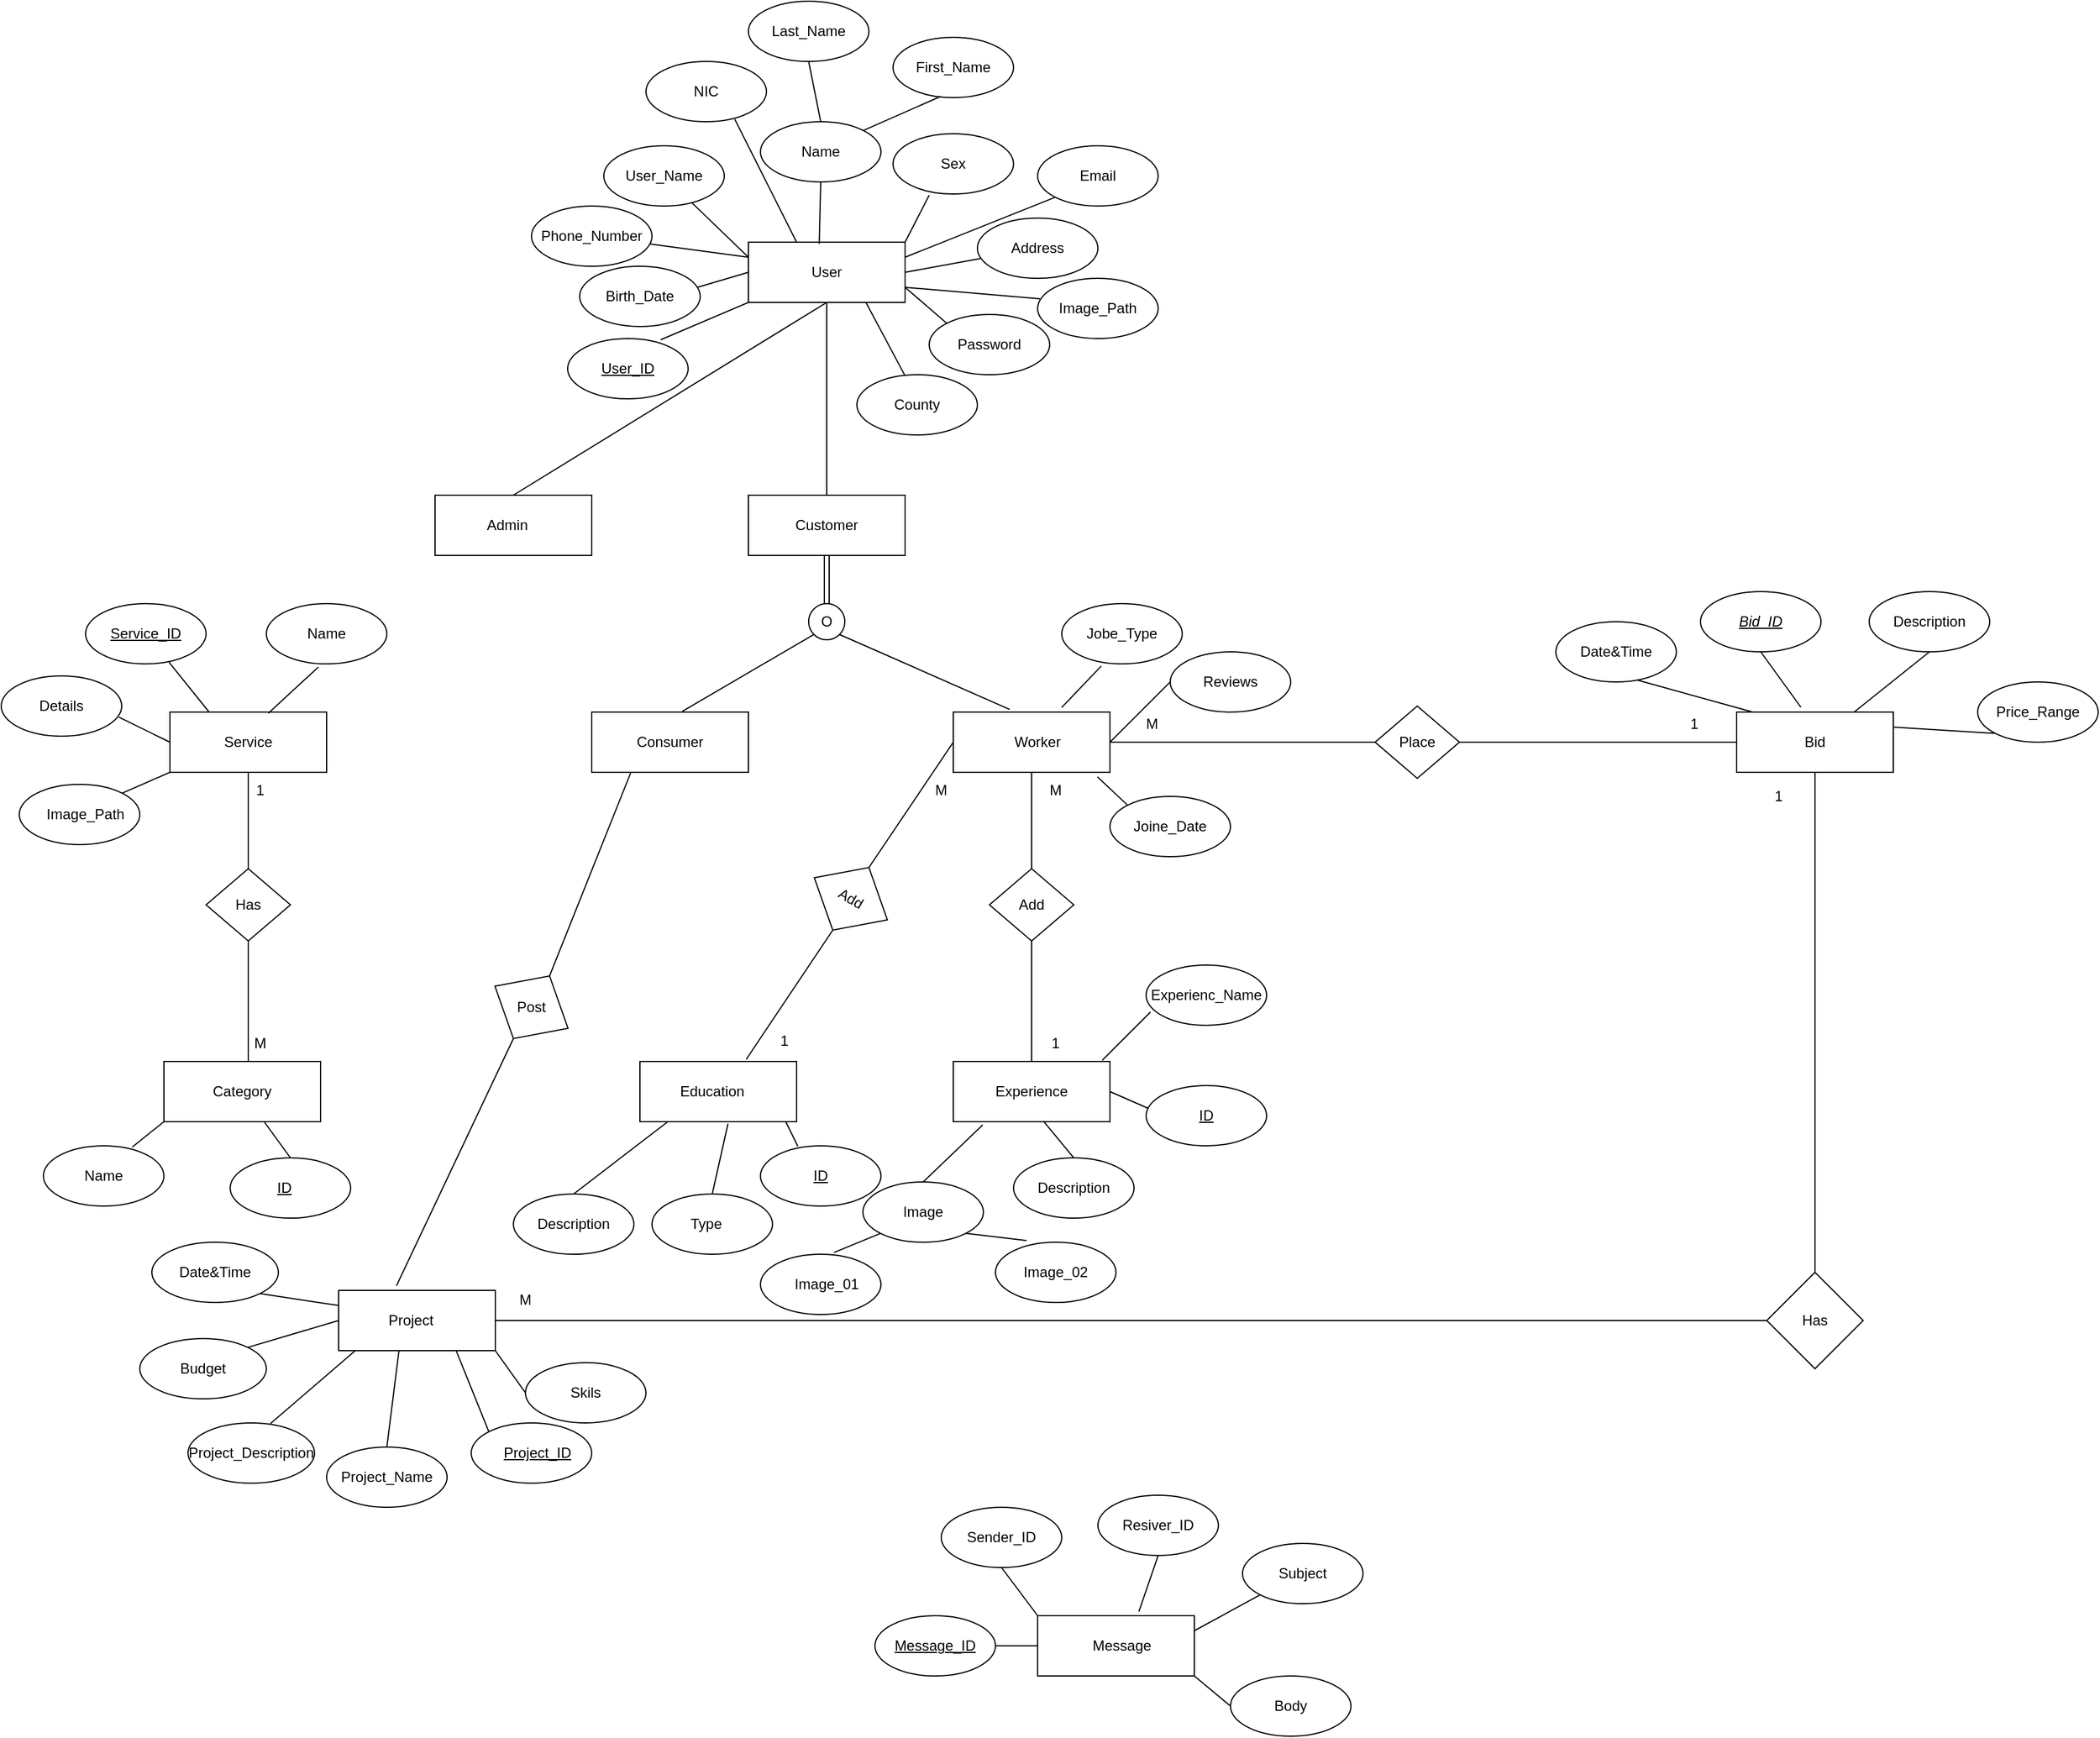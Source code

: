 <mxfile version="20.8.23" type="device"><diagram name="Page-1" id="wrQ0MAuL0dUaQwP501PG"><mxGraphModel dx="2600" dy="2002" grid="1" gridSize="10" guides="1" tooltips="1" connect="1" arrows="1" fold="1" page="1" pageScale="1" pageWidth="850" pageHeight="1100" math="0" shadow="0"><root><mxCell id="0"/><mxCell id="1" parent="0"/><mxCell id="4gBBqAU6jfUx5KSsTvPd-1" value="" style="rounded=0;whiteSpace=wrap;html=1;" parent="1" vertex="1"><mxGeometry x="360" y="110" width="130" height="50" as="geometry"/></mxCell><mxCell id="4gBBqAU6jfUx5KSsTvPd-2" value="User" style="text;strokeColor=none;align=center;fillColor=none;html=1;verticalAlign=middle;whiteSpace=wrap;rounded=0;" parent="1" vertex="1"><mxGeometry x="395" y="120" width="60" height="30" as="geometry"/></mxCell><mxCell id="4gBBqAU6jfUx5KSsTvPd-3" value="" style="ellipse;whiteSpace=wrap;html=1;" parent="1" vertex="1"><mxGeometry x="240" y="30" width="100" height="50" as="geometry"/></mxCell><mxCell id="4gBBqAU6jfUx5KSsTvPd-4" value="User_Name" style="text;strokeColor=none;align=center;fillColor=none;html=1;verticalAlign=middle;whiteSpace=wrap;rounded=0;" parent="1" vertex="1"><mxGeometry x="260" y="40" width="60" height="30" as="geometry"/></mxCell><mxCell id="4gBBqAU6jfUx5KSsTvPd-5" value="" style="endArrow=none;html=1;rounded=0;exitX=0;exitY=0.25;exitDx=0;exitDy=0;" parent="1" source="4gBBqAU6jfUx5KSsTvPd-1" target="4gBBqAU6jfUx5KSsTvPd-3" edge="1"><mxGeometry width="50" height="50" relative="1" as="geometry"><mxPoint x="400" y="310" as="sourcePoint"/><mxPoint x="450" y="260" as="targetPoint"/></mxGeometry></mxCell><mxCell id="4gBBqAU6jfUx5KSsTvPd-6" value="" style="ellipse;whiteSpace=wrap;html=1;" parent="1" vertex="1"><mxGeometry x="370" y="10" width="100" height="50" as="geometry"/></mxCell><mxCell id="4gBBqAU6jfUx5KSsTvPd-7" value="Name" style="text;strokeColor=none;align=center;fillColor=none;html=1;verticalAlign=middle;whiteSpace=wrap;rounded=0;" parent="1" vertex="1"><mxGeometry x="390" y="20" width="60" height="30" as="geometry"/></mxCell><mxCell id="4gBBqAU6jfUx5KSsTvPd-8" value="" style="ellipse;whiteSpace=wrap;html=1;" parent="1" vertex="1"><mxGeometry x="360" y="-90" width="100" height="50" as="geometry"/></mxCell><mxCell id="4gBBqAU6jfUx5KSsTvPd-9" value="Last_Name" style="text;strokeColor=none;align=center;fillColor=none;html=1;verticalAlign=middle;whiteSpace=wrap;rounded=0;" parent="1" vertex="1"><mxGeometry x="380" y="-80" width="60" height="30" as="geometry"/></mxCell><mxCell id="4gBBqAU6jfUx5KSsTvPd-10" value="" style="ellipse;whiteSpace=wrap;html=1;" parent="1" vertex="1"><mxGeometry x="480" y="-60" width="100" height="50" as="geometry"/></mxCell><mxCell id="4gBBqAU6jfUx5KSsTvPd-11" value="First_Name" style="text;strokeColor=none;align=center;fillColor=none;html=1;verticalAlign=middle;whiteSpace=wrap;rounded=0;" parent="1" vertex="1"><mxGeometry x="500" y="-50" width="60" height="30" as="geometry"/></mxCell><mxCell id="4gBBqAU6jfUx5KSsTvPd-12" value="" style="endArrow=none;html=1;rounded=0;entryX=0.396;entryY=0.98;entryDx=0;entryDy=0;entryPerimeter=0;exitX=1;exitY=0;exitDx=0;exitDy=0;" parent="1" source="4gBBqAU6jfUx5KSsTvPd-6" target="4gBBqAU6jfUx5KSsTvPd-10" edge="1"><mxGeometry width="50" height="50" relative="1" as="geometry"><mxPoint x="400" y="110" as="sourcePoint"/><mxPoint x="450" y="60" as="targetPoint"/></mxGeometry></mxCell><mxCell id="4gBBqAU6jfUx5KSsTvPd-13" value="" style="endArrow=none;html=1;rounded=0;entryX=0.5;entryY=1;entryDx=0;entryDy=0;exitX=0.5;exitY=0;exitDx=0;exitDy=0;" parent="1" source="4gBBqAU6jfUx5KSsTvPd-6" target="4gBBqAU6jfUx5KSsTvPd-8" edge="1"><mxGeometry width="50" height="50" relative="1" as="geometry"><mxPoint x="400" y="110" as="sourcePoint"/><mxPoint x="450" y="60" as="targetPoint"/></mxGeometry></mxCell><mxCell id="4gBBqAU6jfUx5KSsTvPd-14" value="" style="endArrow=none;html=1;rounded=0;entryX=0.5;entryY=1;entryDx=0;entryDy=0;exitX=0.452;exitY=0.028;exitDx=0;exitDy=0;exitPerimeter=0;" parent="1" source="4gBBqAU6jfUx5KSsTvPd-1" target="4gBBqAU6jfUx5KSsTvPd-6" edge="1"><mxGeometry width="50" height="50" relative="1" as="geometry"><mxPoint x="400" y="110" as="sourcePoint"/><mxPoint x="450" y="60" as="targetPoint"/></mxGeometry></mxCell><mxCell id="4gBBqAU6jfUx5KSsTvPd-16" value="" style="ellipse;whiteSpace=wrap;html=1;" parent="1" vertex="1"><mxGeometry x="480" y="20" width="100" height="50" as="geometry"/></mxCell><mxCell id="4gBBqAU6jfUx5KSsTvPd-17" value="Sex" style="text;strokeColor=none;align=center;fillColor=none;html=1;verticalAlign=middle;whiteSpace=wrap;rounded=0;" parent="1" vertex="1"><mxGeometry x="500" y="30" width="60" height="30" as="geometry"/></mxCell><mxCell id="4gBBqAU6jfUx5KSsTvPd-18" value="" style="endArrow=none;html=1;rounded=0;entryX=0.3;entryY=1.02;entryDx=0;entryDy=0;entryPerimeter=0;exitX=1;exitY=0;exitDx=0;exitDy=0;" parent="1" source="4gBBqAU6jfUx5KSsTvPd-1" target="4gBBqAU6jfUx5KSsTvPd-16" edge="1"><mxGeometry width="50" height="50" relative="1" as="geometry"><mxPoint x="400" y="110" as="sourcePoint"/><mxPoint x="450" y="60" as="targetPoint"/></mxGeometry></mxCell><mxCell id="4gBBqAU6jfUx5KSsTvPd-20" value="" style="ellipse;whiteSpace=wrap;html=1;" parent="1" vertex="1"><mxGeometry x="220" y="130" width="100" height="50" as="geometry"/></mxCell><mxCell id="4gBBqAU6jfUx5KSsTvPd-21" value="Birth_Date" style="text;strokeColor=none;align=center;fillColor=none;html=1;verticalAlign=middle;whiteSpace=wrap;rounded=0;" parent="1" vertex="1"><mxGeometry x="240" y="140" width="60" height="30" as="geometry"/></mxCell><mxCell id="4gBBqAU6jfUx5KSsTvPd-22" value="" style="endArrow=none;html=1;rounded=0;exitX=0.98;exitY=0.348;exitDx=0;exitDy=0;exitPerimeter=0;entryX=0;entryY=0.5;entryDx=0;entryDy=0;" parent="1" source="4gBBqAU6jfUx5KSsTvPd-20" target="4gBBqAU6jfUx5KSsTvPd-1" edge="1"><mxGeometry width="50" height="50" relative="1" as="geometry"><mxPoint x="400" y="110" as="sourcePoint"/><mxPoint x="450" y="60" as="targetPoint"/></mxGeometry></mxCell><mxCell id="4gBBqAU6jfUx5KSsTvPd-23" value="" style="ellipse;whiteSpace=wrap;html=1;" parent="1" vertex="1"><mxGeometry x="550" y="90" width="100" height="50" as="geometry"/></mxCell><mxCell id="4gBBqAU6jfUx5KSsTvPd-24" value="Address" style="text;strokeColor=none;align=center;fillColor=none;html=1;verticalAlign=middle;whiteSpace=wrap;rounded=0;" parent="1" vertex="1"><mxGeometry x="570" y="100" width="60" height="30" as="geometry"/></mxCell><mxCell id="4gBBqAU6jfUx5KSsTvPd-25" value="" style="endArrow=none;html=1;rounded=0;exitX=1;exitY=0.5;exitDx=0;exitDy=0;" parent="1" source="4gBBqAU6jfUx5KSsTvPd-1" target="4gBBqAU6jfUx5KSsTvPd-23" edge="1"><mxGeometry width="50" height="50" relative="1" as="geometry"><mxPoint x="400" y="110" as="sourcePoint"/><mxPoint x="450" y="60" as="targetPoint"/></mxGeometry></mxCell><mxCell id="4gBBqAU6jfUx5KSsTvPd-26" value="" style="ellipse;whiteSpace=wrap;html=1;" parent="1" vertex="1"><mxGeometry x="510" y="170" width="100" height="50" as="geometry"/></mxCell><mxCell id="4gBBqAU6jfUx5KSsTvPd-27" value="Password" style="text;strokeColor=none;align=center;fillColor=none;html=1;verticalAlign=middle;whiteSpace=wrap;rounded=0;" parent="1" vertex="1"><mxGeometry x="530" y="180" width="60" height="30" as="geometry"/></mxCell><mxCell id="4gBBqAU6jfUx5KSsTvPd-28" value="" style="endArrow=none;html=1;rounded=0;exitX=1;exitY=0.75;exitDx=0;exitDy=0;entryX=0;entryY=0;entryDx=0;entryDy=0;" parent="1" source="4gBBqAU6jfUx5KSsTvPd-1" target="4gBBqAU6jfUx5KSsTvPd-26" edge="1"><mxGeometry width="50" height="50" relative="1" as="geometry"><mxPoint x="400" y="110" as="sourcePoint"/><mxPoint x="450" y="60" as="targetPoint"/></mxGeometry></mxCell><mxCell id="4gBBqAU6jfUx5KSsTvPd-29" value="" style="ellipse;whiteSpace=wrap;html=1;" parent="1" vertex="1"><mxGeometry x="180" y="80" width="100" height="50" as="geometry"/></mxCell><mxCell id="4gBBqAU6jfUx5KSsTvPd-30" value="Phone_Number" style="text;strokeColor=none;align=center;fillColor=none;html=1;verticalAlign=middle;whiteSpace=wrap;rounded=0;" parent="1" vertex="1"><mxGeometry x="200" y="90" width="60" height="30" as="geometry"/></mxCell><mxCell id="4gBBqAU6jfUx5KSsTvPd-31" value="" style="endArrow=none;html=1;rounded=0;entryX=0;entryY=0.25;entryDx=0;entryDy=0;" parent="1" source="4gBBqAU6jfUx5KSsTvPd-29" target="4gBBqAU6jfUx5KSsTvPd-1" edge="1"><mxGeometry width="50" height="50" relative="1" as="geometry"><mxPoint x="400" y="110" as="sourcePoint"/><mxPoint x="450" y="60" as="targetPoint"/></mxGeometry></mxCell><mxCell id="4gBBqAU6jfUx5KSsTvPd-32" value="" style="ellipse;whiteSpace=wrap;html=1;" parent="1" vertex="1"><mxGeometry x="275" y="-40" width="100" height="50" as="geometry"/></mxCell><mxCell id="4gBBqAU6jfUx5KSsTvPd-33" value="NIC" style="text;strokeColor=none;align=center;fillColor=none;html=1;verticalAlign=middle;whiteSpace=wrap;rounded=0;" parent="1" vertex="1"><mxGeometry x="295" y="-30" width="60" height="30" as="geometry"/></mxCell><mxCell id="4gBBqAU6jfUx5KSsTvPd-34" value="" style="endArrow=none;html=1;rounded=0;entryX=0.736;entryY=0.956;entryDx=0;entryDy=0;entryPerimeter=0;" parent="1" target="4gBBqAU6jfUx5KSsTvPd-32" edge="1"><mxGeometry width="50" height="50" relative="1" as="geometry"><mxPoint x="400" y="110" as="sourcePoint"/><mxPoint x="450" y="60" as="targetPoint"/></mxGeometry></mxCell><mxCell id="4gBBqAU6jfUx5KSsTvPd-35" value="" style="ellipse;whiteSpace=wrap;html=1;" parent="1" vertex="1"><mxGeometry x="600" y="30" width="100" height="50" as="geometry"/></mxCell><mxCell id="4gBBqAU6jfUx5KSsTvPd-36" value="Email" style="text;strokeColor=none;align=center;fillColor=none;html=1;verticalAlign=middle;whiteSpace=wrap;rounded=0;" parent="1" vertex="1"><mxGeometry x="620" y="40" width="60" height="30" as="geometry"/></mxCell><mxCell id="4gBBqAU6jfUx5KSsTvPd-37" value="" style="endArrow=none;html=1;rounded=0;entryX=0;entryY=1;entryDx=0;entryDy=0;exitX=1;exitY=0.25;exitDx=0;exitDy=0;" parent="1" source="4gBBqAU6jfUx5KSsTvPd-1" target="4gBBqAU6jfUx5KSsTvPd-35" edge="1"><mxGeometry width="50" height="50" relative="1" as="geometry"><mxPoint x="400" y="110" as="sourcePoint"/><mxPoint x="450" y="60" as="targetPoint"/></mxGeometry></mxCell><mxCell id="4gBBqAU6jfUx5KSsTvPd-39" value="" style="ellipse;whiteSpace=wrap;html=1;" parent="1" vertex="1"><mxGeometry x="210" y="190" width="100" height="50" as="geometry"/></mxCell><mxCell id="4gBBqAU6jfUx5KSsTvPd-40" value="&lt;u&gt;User_ID&lt;/u&gt;" style="text;strokeColor=none;align=center;fillColor=none;html=1;verticalAlign=middle;whiteSpace=wrap;rounded=0;" parent="1" vertex="1"><mxGeometry x="230" y="200" width="60" height="30" as="geometry"/></mxCell><mxCell id="4gBBqAU6jfUx5KSsTvPd-41" value="" style="endArrow=none;html=1;rounded=0;exitX=0.772;exitY=0.02;exitDx=0;exitDy=0;exitPerimeter=0;entryX=0;entryY=1;entryDx=0;entryDy=0;" parent="1" source="4gBBqAU6jfUx5KSsTvPd-39" target="4gBBqAU6jfUx5KSsTvPd-1" edge="1"><mxGeometry width="50" height="50" relative="1" as="geometry"><mxPoint x="400" y="110" as="sourcePoint"/><mxPoint x="450" y="60" as="targetPoint"/></mxGeometry></mxCell><mxCell id="4gBBqAU6jfUx5KSsTvPd-42" value="" style="ellipse;whiteSpace=wrap;html=1;" parent="1" vertex="1"><mxGeometry x="600" y="140" width="100" height="50" as="geometry"/></mxCell><mxCell id="4gBBqAU6jfUx5KSsTvPd-43" value="Image_Path" style="text;strokeColor=none;align=center;fillColor=none;html=1;verticalAlign=middle;whiteSpace=wrap;rounded=0;" parent="1" vertex="1"><mxGeometry x="620" y="150" width="60" height="30" as="geometry"/></mxCell><mxCell id="4gBBqAU6jfUx5KSsTvPd-44" value="" style="endArrow=none;html=1;rounded=0;entryX=0.02;entryY=0.34;entryDx=0;entryDy=0;entryPerimeter=0;exitX=1;exitY=0.75;exitDx=0;exitDy=0;" parent="1" source="4gBBqAU6jfUx5KSsTvPd-1" target="4gBBqAU6jfUx5KSsTvPd-42" edge="1"><mxGeometry width="50" height="50" relative="1" as="geometry"><mxPoint x="400" y="110" as="sourcePoint"/><mxPoint x="450" y="60" as="targetPoint"/></mxGeometry></mxCell><mxCell id="4gBBqAU6jfUx5KSsTvPd-45" value="" style="rounded=0;whiteSpace=wrap;html=1;" parent="1" vertex="1"><mxGeometry x="100" y="320" width="130" height="50" as="geometry"/></mxCell><mxCell id="4gBBqAU6jfUx5KSsTvPd-46" value="Admin" style="text;strokeColor=none;align=center;fillColor=none;html=1;verticalAlign=middle;whiteSpace=wrap;rounded=0;" parent="1" vertex="1"><mxGeometry x="130" y="330" width="60" height="30" as="geometry"/></mxCell><mxCell id="4gBBqAU6jfUx5KSsTvPd-49" value="" style="rounded=0;whiteSpace=wrap;html=1;" parent="1" vertex="1"><mxGeometry x="360" y="320" width="130" height="50" as="geometry"/></mxCell><mxCell id="4gBBqAU6jfUx5KSsTvPd-50" value="Customer" style="text;strokeColor=none;align=center;fillColor=none;html=1;verticalAlign=middle;whiteSpace=wrap;rounded=0;" parent="1" vertex="1"><mxGeometry x="395" y="330" width="60" height="30" as="geometry"/></mxCell><mxCell id="4gBBqAU6jfUx5KSsTvPd-54" value="" style="rounded=0;whiteSpace=wrap;html=1;" parent="1" vertex="1"><mxGeometry x="230" y="500" width="130" height="50" as="geometry"/></mxCell><mxCell id="4gBBqAU6jfUx5KSsTvPd-55" value="" style="rounded=0;whiteSpace=wrap;html=1;" parent="1" vertex="1"><mxGeometry x="530" y="500" width="130" height="50" as="geometry"/></mxCell><mxCell id="4gBBqAU6jfUx5KSsTvPd-56" value="Consumer" style="text;strokeColor=none;align=center;fillColor=none;html=1;verticalAlign=middle;whiteSpace=wrap;rounded=0;" parent="1" vertex="1"><mxGeometry x="265" y="510" width="60" height="30" as="geometry"/></mxCell><mxCell id="4gBBqAU6jfUx5KSsTvPd-57" value="Worker" style="text;strokeColor=none;align=center;fillColor=none;html=1;verticalAlign=middle;whiteSpace=wrap;rounded=0;" parent="1" vertex="1"><mxGeometry x="570" y="510" width="60" height="30" as="geometry"/></mxCell><mxCell id="4gBBqAU6jfUx5KSsTvPd-58" value="" style="ellipse;whiteSpace=wrap;html=1;aspect=fixed;" parent="1" vertex="1"><mxGeometry x="410" y="410" width="30" height="30" as="geometry"/></mxCell><mxCell id="4gBBqAU6jfUx5KSsTvPd-61" value="" style="shape=link;html=1;rounded=0;entryX=0.5;entryY=0;entryDx=0;entryDy=0;exitX=0.5;exitY=1;exitDx=0;exitDy=0;" parent="1" source="4gBBqAU6jfUx5KSsTvPd-49" target="4gBBqAU6jfUx5KSsTvPd-58" edge="1"><mxGeometry width="100" relative="1" as="geometry"><mxPoint x="370" y="380" as="sourcePoint"/><mxPoint x="470" y="380" as="targetPoint"/></mxGeometry></mxCell><mxCell id="4gBBqAU6jfUx5KSsTvPd-62" value="" style="endArrow=none;html=1;rounded=0;exitX=0.578;exitY=-0.012;exitDx=0;exitDy=0;exitPerimeter=0;entryX=0;entryY=1;entryDx=0;entryDy=0;" parent="1" source="4gBBqAU6jfUx5KSsTvPd-54" target="4gBBqAU6jfUx5KSsTvPd-58" edge="1"><mxGeometry width="50" height="50" relative="1" as="geometry"><mxPoint x="400" y="410" as="sourcePoint"/><mxPoint x="450" y="360" as="targetPoint"/></mxGeometry></mxCell><mxCell id="4gBBqAU6jfUx5KSsTvPd-64" value="" style="endArrow=none;html=1;rounded=0;entryX=0.36;entryY=-0.044;entryDx=0;entryDy=0;entryPerimeter=0;exitX=1;exitY=1;exitDx=0;exitDy=0;" parent="1" source="4gBBqAU6jfUx5KSsTvPd-58" target="4gBBqAU6jfUx5KSsTvPd-55" edge="1"><mxGeometry width="50" height="50" relative="1" as="geometry"><mxPoint x="430" y="430" as="sourcePoint"/><mxPoint x="450" y="360" as="targetPoint"/></mxGeometry></mxCell><mxCell id="4gBBqAU6jfUx5KSsTvPd-65" value="O" style="text;strokeColor=none;align=center;fillColor=none;html=1;verticalAlign=middle;whiteSpace=wrap;rounded=0;" parent="1" vertex="1"><mxGeometry x="400" y="410" width="50" height="30" as="geometry"/></mxCell><mxCell id="4gBBqAU6jfUx5KSsTvPd-66" value="" style="endArrow=none;html=1;rounded=0;entryX=0.5;entryY=1;entryDx=0;entryDy=0;exitX=0.5;exitY=0;exitDx=0;exitDy=0;" parent="1" source="4gBBqAU6jfUx5KSsTvPd-45" target="4gBBqAU6jfUx5KSsTvPd-1" edge="1"><mxGeometry width="50" height="50" relative="1" as="geometry"><mxPoint x="400" y="410" as="sourcePoint"/><mxPoint x="450" y="360" as="targetPoint"/></mxGeometry></mxCell><mxCell id="4gBBqAU6jfUx5KSsTvPd-67" value="" style="endArrow=none;html=1;rounded=0;entryX=0.5;entryY=1;entryDx=0;entryDy=0;exitX=0.5;exitY=0;exitDx=0;exitDy=0;" parent="1" source="4gBBqAU6jfUx5KSsTvPd-49" target="4gBBqAU6jfUx5KSsTvPd-1" edge="1"><mxGeometry width="50" height="50" relative="1" as="geometry"><mxPoint x="400" y="410" as="sourcePoint"/><mxPoint x="450" y="360" as="targetPoint"/></mxGeometry></mxCell><mxCell id="4gBBqAU6jfUx5KSsTvPd-70" value="" style="rounded=0;whiteSpace=wrap;html=1;" parent="1" vertex="1"><mxGeometry x="-120" y="500" width="130" height="50" as="geometry"/></mxCell><mxCell id="4gBBqAU6jfUx5KSsTvPd-71" value="Service" style="text;strokeColor=none;align=center;fillColor=none;html=1;verticalAlign=middle;whiteSpace=wrap;rounded=0;" parent="1" vertex="1"><mxGeometry x="-85" y="510" width="60" height="30" as="geometry"/></mxCell><mxCell id="4gBBqAU6jfUx5KSsTvPd-72" value="" style="ellipse;whiteSpace=wrap;html=1;" parent="1" vertex="1"><mxGeometry x="-190" y="410" width="100" height="50" as="geometry"/></mxCell><mxCell id="4gBBqAU6jfUx5KSsTvPd-73" value="&lt;u&gt;Service_ID&lt;/u&gt;" style="text;strokeColor=none;align=center;fillColor=none;html=1;verticalAlign=middle;whiteSpace=wrap;rounded=0;" parent="1" vertex="1"><mxGeometry x="-170" y="420" width="60" height="30" as="geometry"/></mxCell><mxCell id="4gBBqAU6jfUx5KSsTvPd-74" value="" style="endArrow=none;html=1;rounded=0;entryX=0.692;entryY=0.972;entryDx=0;entryDy=0;entryPerimeter=0;exitX=0.25;exitY=0;exitDx=0;exitDy=0;" parent="1" source="4gBBqAU6jfUx5KSsTvPd-70" target="4gBBqAU6jfUx5KSsTvPd-72" edge="1"><mxGeometry width="50" height="50" relative="1" as="geometry"><mxPoint x="190" y="510" as="sourcePoint"/><mxPoint x="240" y="460" as="targetPoint"/></mxGeometry></mxCell><mxCell id="4gBBqAU6jfUx5KSsTvPd-75" value="" style="ellipse;whiteSpace=wrap;html=1;" parent="1" vertex="1"><mxGeometry x="-40" y="410" width="100" height="50" as="geometry"/></mxCell><mxCell id="4gBBqAU6jfUx5KSsTvPd-76" value="Name" style="text;strokeColor=none;align=center;fillColor=none;html=1;verticalAlign=middle;whiteSpace=wrap;rounded=0;" parent="1" vertex="1"><mxGeometry x="-20" y="420" width="60" height="30" as="geometry"/></mxCell><mxCell id="4gBBqAU6jfUx5KSsTvPd-77" value="" style="endArrow=none;html=1;rounded=0;entryX=0.432;entryY=1.052;entryDx=0;entryDy=0;entryPerimeter=0;exitX=0.628;exitY=0.02;exitDx=0;exitDy=0;exitPerimeter=0;" parent="1" source="4gBBqAU6jfUx5KSsTvPd-70" target="4gBBqAU6jfUx5KSsTvPd-75" edge="1"><mxGeometry width="50" height="50" relative="1" as="geometry"><mxPoint x="190" y="410" as="sourcePoint"/><mxPoint x="240" y="360" as="targetPoint"/></mxGeometry></mxCell><mxCell id="4gBBqAU6jfUx5KSsTvPd-78" value="" style="ellipse;whiteSpace=wrap;html=1;" parent="1" vertex="1"><mxGeometry x="-260" y="470" width="100" height="50" as="geometry"/></mxCell><mxCell id="4gBBqAU6jfUx5KSsTvPd-79" value="Details" style="text;strokeColor=none;align=center;fillColor=none;html=1;verticalAlign=middle;whiteSpace=wrap;rounded=0;" parent="1" vertex="1"><mxGeometry x="-240" y="480" width="60" height="30" as="geometry"/></mxCell><mxCell id="4gBBqAU6jfUx5KSsTvPd-80" value="" style="endArrow=none;html=1;rounded=0;exitX=0.976;exitY=0.684;exitDx=0;exitDy=0;exitPerimeter=0;entryX=0;entryY=0.5;entryDx=0;entryDy=0;" parent="1" source="4gBBqAU6jfUx5KSsTvPd-78" target="4gBBqAU6jfUx5KSsTvPd-70" edge="1"><mxGeometry width="50" height="50" relative="1" as="geometry"><mxPoint x="190" y="510" as="sourcePoint"/><mxPoint x="240" y="460" as="targetPoint"/></mxGeometry></mxCell><mxCell id="4gBBqAU6jfUx5KSsTvPd-81" value="Nme" style="text;strokeColor=none;align=center;fillColor=none;html=1;verticalAlign=middle;whiteSpace=wrap;rounded=0;" parent="1" vertex="1"><mxGeometry x="-100" y="800" width="60" height="30" as="geometry"/></mxCell><mxCell id="4gBBqAU6jfUx5KSsTvPd-82" value="Category" style="rounded=0;whiteSpace=wrap;html=1;" parent="1" vertex="1"><mxGeometry x="-125" y="790" width="130" height="50" as="geometry"/></mxCell><mxCell id="4gBBqAU6jfUx5KSsTvPd-83" value="" style="rhombus;whiteSpace=wrap;html=1;" parent="1" vertex="1"><mxGeometry x="-90" y="630" width="70" height="60" as="geometry"/></mxCell><mxCell id="4gBBqAU6jfUx5KSsTvPd-84" value="" style="endArrow=none;html=1;rounded=0;entryX=0.5;entryY=1;entryDx=0;entryDy=0;exitX=0.5;exitY=0;exitDx=0;exitDy=0;" parent="1" source="4gBBqAU6jfUx5KSsTvPd-83" target="4gBBqAU6jfUx5KSsTvPd-70" edge="1"><mxGeometry width="50" height="50" relative="1" as="geometry"><mxPoint x="190" y="710" as="sourcePoint"/><mxPoint x="240" y="660" as="targetPoint"/></mxGeometry></mxCell><mxCell id="4gBBqAU6jfUx5KSsTvPd-85" value="" style="endArrow=none;html=1;rounded=0;entryX=0.5;entryY=1;entryDx=0;entryDy=0;" parent="1" target="4gBBqAU6jfUx5KSsTvPd-83" edge="1"><mxGeometry width="50" height="50" relative="1" as="geometry"><mxPoint x="-55" y="790" as="sourcePoint"/><mxPoint x="240" y="660" as="targetPoint"/></mxGeometry></mxCell><mxCell id="4gBBqAU6jfUx5KSsTvPd-86" value="Has" style="text;strokeColor=none;align=center;fillColor=none;html=1;verticalAlign=middle;whiteSpace=wrap;rounded=0;" parent="1" vertex="1"><mxGeometry x="-85" y="645" width="60" height="30" as="geometry"/></mxCell><mxCell id="4gBBqAU6jfUx5KSsTvPd-87" value="" style="ellipse;whiteSpace=wrap;html=1;" parent="1" vertex="1"><mxGeometry x="-225" y="860" width="100" height="50" as="geometry"/></mxCell><mxCell id="4gBBqAU6jfUx5KSsTvPd-88" value="Name" style="text;strokeColor=none;align=center;fillColor=none;html=1;verticalAlign=middle;whiteSpace=wrap;rounded=0;" parent="1" vertex="1"><mxGeometry x="-205" y="870" width="60" height="30" as="geometry"/></mxCell><mxCell id="4gBBqAU6jfUx5KSsTvPd-89" value="" style="ellipse;whiteSpace=wrap;html=1;" parent="1" vertex="1"><mxGeometry x="-70" y="870" width="100" height="50" as="geometry"/></mxCell><mxCell id="4gBBqAU6jfUx5KSsTvPd-90" value="&lt;u&gt;ID&lt;/u&gt;" style="text;strokeColor=none;align=center;fillColor=none;html=1;verticalAlign=middle;whiteSpace=wrap;rounded=0;" parent="1" vertex="1"><mxGeometry x="-55" y="880" width="60" height="30" as="geometry"/></mxCell><mxCell id="4gBBqAU6jfUx5KSsTvPd-91" value="" style="endArrow=none;html=1;rounded=0;exitX=0.5;exitY=0;exitDx=0;exitDy=0;" parent="1" source="4gBBqAU6jfUx5KSsTvPd-89" target="4gBBqAU6jfUx5KSsTvPd-82" edge="1"><mxGeometry width="50" height="50" relative="1" as="geometry"><mxPoint x="190" y="710" as="sourcePoint"/><mxPoint x="240" y="660" as="targetPoint"/></mxGeometry></mxCell><mxCell id="4gBBqAU6jfUx5KSsTvPd-92" value="" style="endArrow=none;html=1;rounded=0;entryX=0;entryY=1;entryDx=0;entryDy=0;exitX=0.738;exitY=0.02;exitDx=0;exitDy=0;exitPerimeter=0;" parent="1" source="4gBBqAU6jfUx5KSsTvPd-87" target="4gBBqAU6jfUx5KSsTvPd-82" edge="1"><mxGeometry width="50" height="50" relative="1" as="geometry"><mxPoint x="190" y="910" as="sourcePoint"/><mxPoint x="240" y="860" as="targetPoint"/></mxGeometry></mxCell><mxCell id="4gBBqAU6jfUx5KSsTvPd-94" value="1" style="text;strokeColor=none;align=center;fillColor=none;html=1;verticalAlign=middle;whiteSpace=wrap;rounded=0;" parent="1" vertex="1"><mxGeometry x="-60" y="550" width="30" height="30" as="geometry"/></mxCell><mxCell id="4gBBqAU6jfUx5KSsTvPd-95" value="M" style="text;strokeColor=none;align=center;fillColor=none;html=1;verticalAlign=middle;whiteSpace=wrap;rounded=0;" parent="1" vertex="1"><mxGeometry x="-60" y="760" width="30" height="30" as="geometry"/></mxCell><mxCell id="4gBBqAU6jfUx5KSsTvPd-96" value="" style="ellipse;whiteSpace=wrap;html=1;" parent="1" vertex="1"><mxGeometry x="-245" y="560" width="100" height="50" as="geometry"/></mxCell><mxCell id="4gBBqAU6jfUx5KSsTvPd-97" value="Image_Path" style="text;strokeColor=none;align=center;fillColor=none;html=1;verticalAlign=middle;whiteSpace=wrap;rounded=0;" parent="1" vertex="1"><mxGeometry x="-220" y="570" width="60" height="30" as="geometry"/></mxCell><mxCell id="4gBBqAU6jfUx5KSsTvPd-98" value="" style="endArrow=none;html=1;rounded=0;exitX=1;exitY=0;exitDx=0;exitDy=0;entryX=0;entryY=1;entryDx=0;entryDy=0;" parent="1" source="4gBBqAU6jfUx5KSsTvPd-96" target="4gBBqAU6jfUx5KSsTvPd-70" edge="1"><mxGeometry width="50" height="50" relative="1" as="geometry"><mxPoint x="190" y="610" as="sourcePoint"/><mxPoint x="240" y="560" as="targetPoint"/></mxGeometry></mxCell><mxCell id="4gBBqAU6jfUx5KSsTvPd-99" value="" style="ellipse;whiteSpace=wrap;html=1;" parent="1" vertex="1"><mxGeometry x="620" y="410" width="100" height="50" as="geometry"/></mxCell><mxCell id="4gBBqAU6jfUx5KSsTvPd-100" value="Jobe_Type" style="text;strokeColor=none;align=center;fillColor=none;html=1;verticalAlign=middle;whiteSpace=wrap;rounded=0;" parent="1" vertex="1"><mxGeometry x="640" y="420" width="60" height="30" as="geometry"/></mxCell><mxCell id="4gBBqAU6jfUx5KSsTvPd-101" value="" style="endArrow=none;html=1;rounded=0;entryX=0.328;entryY=1.036;entryDx=0;entryDy=0;entryPerimeter=0;exitX=0.692;exitY=-0.076;exitDx=0;exitDy=0;exitPerimeter=0;" parent="1" source="4gBBqAU6jfUx5KSsTvPd-55" target="4gBBqAU6jfUx5KSsTvPd-99" edge="1"><mxGeometry width="50" height="50" relative="1" as="geometry"><mxPoint x="190" y="410" as="sourcePoint"/><mxPoint x="240" y="360" as="targetPoint"/></mxGeometry></mxCell><mxCell id="4gBBqAU6jfUx5KSsTvPd-102" value="" style="ellipse;whiteSpace=wrap;html=1;" parent="1" vertex="1"><mxGeometry x="710" y="450" width="100" height="50" as="geometry"/></mxCell><mxCell id="4gBBqAU6jfUx5KSsTvPd-103" value="Reviews" style="text;strokeColor=none;align=center;fillColor=none;html=1;verticalAlign=middle;whiteSpace=wrap;rounded=0;" parent="1" vertex="1"><mxGeometry x="730" y="460" width="60" height="30" as="geometry"/></mxCell><mxCell id="4gBBqAU6jfUx5KSsTvPd-104" value="" style="endArrow=none;html=1;rounded=0;entryX=0;entryY=0.5;entryDx=0;entryDy=0;exitX=1;exitY=0.5;exitDx=0;exitDy=0;" parent="1" source="4gBBqAU6jfUx5KSsTvPd-55" target="4gBBqAU6jfUx5KSsTvPd-102" edge="1"><mxGeometry width="50" height="50" relative="1" as="geometry"><mxPoint x="310" y="410" as="sourcePoint"/><mxPoint x="360" y="360" as="targetPoint"/></mxGeometry></mxCell><mxCell id="4gBBqAU6jfUx5KSsTvPd-105" value="" style="ellipse;whiteSpace=wrap;html=1;" parent="1" vertex="1"><mxGeometry x="450" y="220" width="100" height="50" as="geometry"/></mxCell><mxCell id="4gBBqAU6jfUx5KSsTvPd-106" value="County" style="text;strokeColor=none;align=center;fillColor=none;html=1;verticalAlign=middle;whiteSpace=wrap;rounded=0;" parent="1" vertex="1"><mxGeometry x="470" y="230" width="60" height="30" as="geometry"/></mxCell><mxCell id="4gBBqAU6jfUx5KSsTvPd-107" value="" style="endArrow=none;html=1;rounded=0;entryX=0.396;entryY=0.004;entryDx=0;entryDy=0;entryPerimeter=0;exitX=0.75;exitY=1;exitDx=0;exitDy=0;" parent="1" source="4gBBqAU6jfUx5KSsTvPd-1" target="4gBBqAU6jfUx5KSsTvPd-105" edge="1"><mxGeometry width="50" height="50" relative="1" as="geometry"><mxPoint x="310" y="110" as="sourcePoint"/><mxPoint x="360" y="60" as="targetPoint"/></mxGeometry></mxCell><mxCell id="4gBBqAU6jfUx5KSsTvPd-108" value="" style="ellipse;whiteSpace=wrap;html=1;" parent="1" vertex="1"><mxGeometry x="660" y="570" width="100" height="50" as="geometry"/></mxCell><mxCell id="4gBBqAU6jfUx5KSsTvPd-109" value="Joine_Date" style="text;strokeColor=none;align=center;fillColor=none;html=1;verticalAlign=middle;whiteSpace=wrap;rounded=0;" parent="1" vertex="1"><mxGeometry x="680" y="580" width="60" height="30" as="geometry"/></mxCell><mxCell id="4gBBqAU6jfUx5KSsTvPd-112" value="" style="endArrow=none;html=1;rounded=0;entryX=0;entryY=0;entryDx=0;entryDy=0;exitX=0.92;exitY=1.076;exitDx=0;exitDy=0;exitPerimeter=0;" parent="1" source="4gBBqAU6jfUx5KSsTvPd-55" target="4gBBqAU6jfUx5KSsTvPd-108" edge="1"><mxGeometry width="50" height="50" relative="1" as="geometry"><mxPoint x="310" y="410" as="sourcePoint"/><mxPoint x="360" y="360" as="targetPoint"/></mxGeometry></mxCell><mxCell id="4gBBqAU6jfUx5KSsTvPd-114" value="" style="rounded=0;whiteSpace=wrap;html=1;" parent="1" vertex="1"><mxGeometry x="530" y="790" width="130" height="50" as="geometry"/></mxCell><mxCell id="4gBBqAU6jfUx5KSsTvPd-115" value="Experience" style="text;strokeColor=none;align=center;fillColor=none;html=1;verticalAlign=middle;whiteSpace=wrap;rounded=0;" parent="1" vertex="1"><mxGeometry x="565" y="800" width="60" height="30" as="geometry"/></mxCell><mxCell id="4gBBqAU6jfUx5KSsTvPd-116" value="Has" style="text;strokeColor=none;align=center;fillColor=none;html=1;verticalAlign=middle;whiteSpace=wrap;rounded=0;" parent="1" vertex="1"><mxGeometry x="565" y="640" width="60" height="30" as="geometry"/></mxCell><mxCell id="4gBBqAU6jfUx5KSsTvPd-118" value="Add" style="rhombus;whiteSpace=wrap;html=1;" parent="1" vertex="1"><mxGeometry x="560" y="630" width="70" height="60" as="geometry"/></mxCell><mxCell id="4gBBqAU6jfUx5KSsTvPd-119" value="" style="endArrow=none;html=1;rounded=0;entryX=0.5;entryY=1;entryDx=0;entryDy=0;exitX=0.5;exitY=0;exitDx=0;exitDy=0;" parent="1" source="4gBBqAU6jfUx5KSsTvPd-118" target="4gBBqAU6jfUx5KSsTvPd-55" edge="1"><mxGeometry width="50" height="50" relative="1" as="geometry"><mxPoint x="310" y="710" as="sourcePoint"/><mxPoint x="360" y="660" as="targetPoint"/></mxGeometry></mxCell><mxCell id="4gBBqAU6jfUx5KSsTvPd-120" value="" style="endArrow=none;html=1;rounded=0;entryX=0.5;entryY=1;entryDx=0;entryDy=0;exitX=0.5;exitY=0;exitDx=0;exitDy=0;" parent="1" source="4gBBqAU6jfUx5KSsTvPd-114" target="4gBBqAU6jfUx5KSsTvPd-118" edge="1"><mxGeometry width="50" height="50" relative="1" as="geometry"><mxPoint x="310" y="710" as="sourcePoint"/><mxPoint x="360" y="660" as="targetPoint"/></mxGeometry></mxCell><mxCell id="4gBBqAU6jfUx5KSsTvPd-121" value="" style="ellipse;whiteSpace=wrap;html=1;" parent="1" vertex="1"><mxGeometry x="690" y="710" width="100" height="50" as="geometry"/></mxCell><mxCell id="4gBBqAU6jfUx5KSsTvPd-122" value="Experienc_Name" style="text;strokeColor=none;align=center;fillColor=none;html=1;verticalAlign=middle;whiteSpace=wrap;rounded=0;" parent="1" vertex="1"><mxGeometry x="710" y="720" width="60" height="30" as="geometry"/></mxCell><mxCell id="4gBBqAU6jfUx5KSsTvPd-123" value="" style="endArrow=none;html=1;rounded=0;entryX=0.036;entryY=0.78;entryDx=0;entryDy=0;entryPerimeter=0;exitX=0.951;exitY=-0.02;exitDx=0;exitDy=0;exitPerimeter=0;" parent="1" source="4gBBqAU6jfUx5KSsTvPd-114" target="4gBBqAU6jfUx5KSsTvPd-121" edge="1"><mxGeometry width="50" height="50" relative="1" as="geometry"><mxPoint x="310" y="710" as="sourcePoint"/><mxPoint x="360" y="660" as="targetPoint"/></mxGeometry></mxCell><mxCell id="4gBBqAU6jfUx5KSsTvPd-124" value="" style="ellipse;whiteSpace=wrap;html=1;" parent="1" vertex="1"><mxGeometry x="690" y="810" width="100" height="50" as="geometry"/></mxCell><mxCell id="4gBBqAU6jfUx5KSsTvPd-125" value="&lt;u&gt;ID&lt;/u&gt;" style="text;strokeColor=none;align=center;fillColor=none;html=1;verticalAlign=middle;whiteSpace=wrap;rounded=0;" parent="1" vertex="1"><mxGeometry x="710" y="820" width="60" height="30" as="geometry"/></mxCell><mxCell id="4gBBqAU6jfUx5KSsTvPd-126" value="" style="endArrow=none;html=1;rounded=0;entryX=0.02;entryY=0.38;entryDx=0;entryDy=0;entryPerimeter=0;exitX=1;exitY=0.5;exitDx=0;exitDy=0;" parent="1" source="4gBBqAU6jfUx5KSsTvPd-114" target="4gBBqAU6jfUx5KSsTvPd-124" edge="1"><mxGeometry width="50" height="50" relative="1" as="geometry"><mxPoint x="310" y="710" as="sourcePoint"/><mxPoint x="360" y="660" as="targetPoint"/></mxGeometry></mxCell><mxCell id="4gBBqAU6jfUx5KSsTvPd-128" value="" style="ellipse;whiteSpace=wrap;html=1;" parent="1" vertex="1"><mxGeometry x="580" y="870" width="100" height="50" as="geometry"/></mxCell><mxCell id="4gBBqAU6jfUx5KSsTvPd-129" value="Description" style="text;strokeColor=none;align=center;fillColor=none;html=1;verticalAlign=middle;whiteSpace=wrap;rounded=0;" parent="1" vertex="1"><mxGeometry x="600" y="880" width="60" height="30" as="geometry"/></mxCell><mxCell id="4gBBqAU6jfUx5KSsTvPd-130" value="" style="endArrow=none;html=1;rounded=0;entryX=0.575;entryY=0.988;entryDx=0;entryDy=0;entryPerimeter=0;exitX=0.5;exitY=0;exitDx=0;exitDy=0;" parent="1" source="4gBBqAU6jfUx5KSsTvPd-128" target="4gBBqAU6jfUx5KSsTvPd-114" edge="1"><mxGeometry width="50" height="50" relative="1" as="geometry"><mxPoint x="310" y="710" as="sourcePoint"/><mxPoint x="360" y="660" as="targetPoint"/></mxGeometry></mxCell><mxCell id="4gBBqAU6jfUx5KSsTvPd-131" value="" style="ellipse;whiteSpace=wrap;html=1;" parent="1" vertex="1"><mxGeometry x="455" y="890" width="100" height="50" as="geometry"/></mxCell><mxCell id="4gBBqAU6jfUx5KSsTvPd-132" value="Image" style="text;strokeColor=none;align=center;fillColor=none;html=1;verticalAlign=middle;whiteSpace=wrap;rounded=0;" parent="1" vertex="1"><mxGeometry x="475" y="900" width="60" height="30" as="geometry"/></mxCell><mxCell id="4gBBqAU6jfUx5KSsTvPd-135" value="" style="ellipse;whiteSpace=wrap;html=1;" parent="1" vertex="1"><mxGeometry x="370" y="950" width="100" height="50" as="geometry"/></mxCell><mxCell id="4gBBqAU6jfUx5KSsTvPd-136" value="Image_01" style="text;strokeColor=none;align=center;fillColor=none;html=1;verticalAlign=middle;whiteSpace=wrap;rounded=0;" parent="1" vertex="1"><mxGeometry x="395" y="960" width="60" height="30" as="geometry"/></mxCell><mxCell id="4gBBqAU6jfUx5KSsTvPd-137" value="" style="ellipse;whiteSpace=wrap;html=1;" parent="1" vertex="1"><mxGeometry x="565" y="940" width="100" height="50" as="geometry"/></mxCell><mxCell id="4gBBqAU6jfUx5KSsTvPd-138" value="Image_02" style="text;strokeColor=none;align=center;fillColor=none;html=1;verticalAlign=middle;whiteSpace=wrap;rounded=0;" parent="1" vertex="1"><mxGeometry x="585" y="950" width="60" height="30" as="geometry"/></mxCell><mxCell id="4gBBqAU6jfUx5KSsTvPd-139" value="" style="endArrow=none;html=1;rounded=0;entryX=0;entryY=1;entryDx=0;entryDy=0;exitX=0.61;exitY=-0.028;exitDx=0;exitDy=0;exitPerimeter=0;" parent="1" source="4gBBqAU6jfUx5KSsTvPd-135" target="4gBBqAU6jfUx5KSsTvPd-131" edge="1"><mxGeometry width="50" height="50" relative="1" as="geometry"><mxPoint x="360" y="910" as="sourcePoint"/><mxPoint x="410" y="860" as="targetPoint"/></mxGeometry></mxCell><mxCell id="4gBBqAU6jfUx5KSsTvPd-140" value="" style="endArrow=none;html=1;rounded=0;entryX=1;entryY=1;entryDx=0;entryDy=0;exitX=0.258;exitY=-0.028;exitDx=0;exitDy=0;exitPerimeter=0;" parent="1" source="4gBBqAU6jfUx5KSsTvPd-137" target="4gBBqAU6jfUx5KSsTvPd-131" edge="1"><mxGeometry width="50" height="50" relative="1" as="geometry"><mxPoint x="360" y="910" as="sourcePoint"/><mxPoint x="410" y="860" as="targetPoint"/></mxGeometry></mxCell><mxCell id="4gBBqAU6jfUx5KSsTvPd-141" value="" style="endArrow=none;html=1;rounded=0;entryX=0.188;entryY=1.052;entryDx=0;entryDy=0;entryPerimeter=0;exitX=0.5;exitY=0;exitDx=0;exitDy=0;" parent="1" source="4gBBqAU6jfUx5KSsTvPd-131" target="4gBBqAU6jfUx5KSsTvPd-114" edge="1"><mxGeometry width="50" height="50" relative="1" as="geometry"><mxPoint x="360" y="910" as="sourcePoint"/><mxPoint x="410" y="860" as="targetPoint"/></mxGeometry></mxCell><mxCell id="4gBBqAU6jfUx5KSsTvPd-142" value="" style="rounded=0;whiteSpace=wrap;html=1;" parent="1" vertex="1"><mxGeometry x="270" y="790" width="130" height="50" as="geometry"/></mxCell><mxCell id="4gBBqAU6jfUx5KSsTvPd-143" value="Education" style="text;strokeColor=none;align=center;fillColor=none;html=1;verticalAlign=middle;whiteSpace=wrap;rounded=0;" parent="1" vertex="1"><mxGeometry x="300" y="800" width="60" height="30" as="geometry"/></mxCell><mxCell id="4gBBqAU6jfUx5KSsTvPd-145" value="Add" style="rhombus;whiteSpace=wrap;html=1;rotation=30;" parent="1" vertex="1"><mxGeometry x="410" y="625" width="70" height="60" as="geometry"/></mxCell><mxCell id="4gBBqAU6jfUx5KSsTvPd-146" value="" style="endArrow=none;html=1;rounded=0;entryX=0.5;entryY=1;entryDx=0;entryDy=0;exitX=0.678;exitY=-0.033;exitDx=0;exitDy=0;exitPerimeter=0;" parent="1" source="4gBBqAU6jfUx5KSsTvPd-142" target="4gBBqAU6jfUx5KSsTvPd-145" edge="1"><mxGeometry width="50" height="50" relative="1" as="geometry"><mxPoint x="370" y="770" as="sourcePoint"/><mxPoint x="420" y="720" as="targetPoint"/></mxGeometry></mxCell><mxCell id="4gBBqAU6jfUx5KSsTvPd-147" value="" style="endArrow=none;html=1;rounded=0;entryX=0;entryY=0.5;entryDx=0;entryDy=0;exitX=0.5;exitY=0;exitDx=0;exitDy=0;" parent="1" source="4gBBqAU6jfUx5KSsTvPd-145" target="4gBBqAU6jfUx5KSsTvPd-55" edge="1"><mxGeometry width="50" height="50" relative="1" as="geometry"><mxPoint x="370" y="770" as="sourcePoint"/><mxPoint x="420" y="720" as="targetPoint"/></mxGeometry></mxCell><mxCell id="4gBBqAU6jfUx5KSsTvPd-148" value="" style="ellipse;whiteSpace=wrap;html=1;" parent="1" vertex="1"><mxGeometry x="280" y="900" width="100" height="50" as="geometry"/></mxCell><mxCell id="4gBBqAU6jfUx5KSsTvPd-149" value="Type" style="text;strokeColor=none;align=center;fillColor=none;html=1;verticalAlign=middle;whiteSpace=wrap;rounded=0;" parent="1" vertex="1"><mxGeometry x="295" y="910" width="60" height="30" as="geometry"/></mxCell><mxCell id="4gBBqAU6jfUx5KSsTvPd-150" value="" style="endArrow=none;html=1;rounded=0;exitX=0.5;exitY=0;exitDx=0;exitDy=0;entryX=0.562;entryY=1.033;entryDx=0;entryDy=0;entryPerimeter=0;" parent="1" source="4gBBqAU6jfUx5KSsTvPd-148" target="4gBBqAU6jfUx5KSsTvPd-142" edge="1"><mxGeometry width="50" height="50" relative="1" as="geometry"><mxPoint x="370" y="880" as="sourcePoint"/><mxPoint x="355" y="844" as="targetPoint"/></mxGeometry></mxCell><mxCell id="4gBBqAU6jfUx5KSsTvPd-151" value="" style="ellipse;whiteSpace=wrap;html=1;" parent="1" vertex="1"><mxGeometry x="165" y="900" width="100" height="50" as="geometry"/></mxCell><mxCell id="4gBBqAU6jfUx5KSsTvPd-153" value="Description" style="text;strokeColor=none;align=center;fillColor=none;html=1;verticalAlign=middle;whiteSpace=wrap;rounded=0;" parent="1" vertex="1"><mxGeometry x="185" y="910" width="60" height="30" as="geometry"/></mxCell><mxCell id="4gBBqAU6jfUx5KSsTvPd-154" value="" style="endArrow=none;html=1;rounded=0;entryX=0.179;entryY=0.998;entryDx=0;entryDy=0;entryPerimeter=0;exitX=0.5;exitY=0;exitDx=0;exitDy=0;" parent="1" source="4gBBqAU6jfUx5KSsTvPd-151" target="4gBBqAU6jfUx5KSsTvPd-142" edge="1"><mxGeometry width="50" height="50" relative="1" as="geometry"><mxPoint x="370" y="880" as="sourcePoint"/><mxPoint x="420" y="830" as="targetPoint"/></mxGeometry></mxCell><mxCell id="4gBBqAU6jfUx5KSsTvPd-155" value="" style="ellipse;whiteSpace=wrap;html=1;" parent="1" vertex="1"><mxGeometry x="370" y="860" width="100" height="50" as="geometry"/></mxCell><mxCell id="4gBBqAU6jfUx5KSsTvPd-156" value="&lt;u&gt;ID&lt;/u&gt;" style="text;strokeColor=none;align=center;fillColor=none;html=1;verticalAlign=middle;whiteSpace=wrap;rounded=0;" parent="1" vertex="1"><mxGeometry x="390" y="870" width="60" height="30" as="geometry"/></mxCell><mxCell id="4gBBqAU6jfUx5KSsTvPd-159" value="" style="endArrow=none;html=1;rounded=0;entryX=0.31;entryY=0.007;entryDx=0;entryDy=0;entryPerimeter=0;" parent="1" target="4gBBqAU6jfUx5KSsTvPd-155" edge="1"><mxGeometry width="50" height="50" relative="1" as="geometry"><mxPoint x="391" y="840" as="sourcePoint"/><mxPoint x="420" y="830" as="targetPoint"/></mxGeometry></mxCell><mxCell id="4gBBqAU6jfUx5KSsTvPd-161" value="M" style="text;html=1;strokeColor=none;fillColor=none;align=center;verticalAlign=middle;whiteSpace=wrap;rounded=0;" parent="1" vertex="1"><mxGeometry x="495" y="550" width="50" height="30" as="geometry"/></mxCell><mxCell id="4gBBqAU6jfUx5KSsTvPd-162" value="1" style="text;html=1;strokeColor=none;fillColor=none;align=center;verticalAlign=middle;whiteSpace=wrap;rounded=0;" parent="1" vertex="1"><mxGeometry x="370" y="760" width="40" height="25" as="geometry"/></mxCell><mxCell id="4gBBqAU6jfUx5KSsTvPd-163" value="M" style="text;html=1;strokeColor=none;fillColor=none;align=center;verticalAlign=middle;whiteSpace=wrap;rounded=0;" parent="1" vertex="1"><mxGeometry x="590" y="550" width="50" height="30" as="geometry"/></mxCell><mxCell id="4gBBqAU6jfUx5KSsTvPd-164" value="1" style="text;html=1;strokeColor=none;fillColor=none;align=center;verticalAlign=middle;whiteSpace=wrap;rounded=0;" parent="1" vertex="1"><mxGeometry x="590" y="760" width="50" height="30" as="geometry"/></mxCell><mxCell id="4gBBqAU6jfUx5KSsTvPd-173" value="" style="rhombus;whiteSpace=wrap;html=1;rotation=30;" parent="1" vertex="1"><mxGeometry x="145" y="715" width="70" height="60" as="geometry"/></mxCell><mxCell id="4gBBqAU6jfUx5KSsTvPd-174" value="Post" style="text;strokeColor=none;align=center;fillColor=none;html=1;verticalAlign=middle;whiteSpace=wrap;rounded=0;" parent="1" vertex="1"><mxGeometry x="150" y="730" width="60" height="30" as="geometry"/></mxCell><mxCell id="4gBBqAU6jfUx5KSsTvPd-175" value="" style="rounded=0;whiteSpace=wrap;html=1;" parent="1" vertex="1"><mxGeometry x="20" y="980" width="130" height="50" as="geometry"/></mxCell><mxCell id="4gBBqAU6jfUx5KSsTvPd-176" value="" style="endArrow=none;html=1;rounded=0;entryX=0.25;entryY=1;entryDx=0;entryDy=0;exitX=0.5;exitY=0;exitDx=0;exitDy=0;" parent="1" source="4gBBqAU6jfUx5KSsTvPd-173" target="4gBBqAU6jfUx5KSsTvPd-54" edge="1"><mxGeometry width="50" height="50" relative="1" as="geometry"><mxPoint x="260" y="770" as="sourcePoint"/><mxPoint x="310" y="720" as="targetPoint"/></mxGeometry></mxCell><mxCell id="4gBBqAU6jfUx5KSsTvPd-177" value="" style="endArrow=none;html=1;rounded=0;entryX=0.5;entryY=1;entryDx=0;entryDy=0;exitX=0.369;exitY=-0.076;exitDx=0;exitDy=0;exitPerimeter=0;" parent="1" source="4gBBqAU6jfUx5KSsTvPd-175" target="4gBBqAU6jfUx5KSsTvPd-173" edge="1"><mxGeometry width="50" height="50" relative="1" as="geometry"><mxPoint x="260" y="770" as="sourcePoint"/><mxPoint x="310" y="720" as="targetPoint"/></mxGeometry></mxCell><mxCell id="4gBBqAU6jfUx5KSsTvPd-178" value="Project" style="text;strokeColor=none;align=center;fillColor=none;html=1;verticalAlign=middle;whiteSpace=wrap;rounded=0;" parent="1" vertex="1"><mxGeometry x="50" y="990" width="60" height="30" as="geometry"/></mxCell><mxCell id="4gBBqAU6jfUx5KSsTvPd-179" value="" style="ellipse;whiteSpace=wrap;html=1;" parent="1" vertex="1"><mxGeometry x="130" y="1090" width="100" height="50" as="geometry"/></mxCell><mxCell id="4gBBqAU6jfUx5KSsTvPd-180" value="&lt;u&gt;Project_ID&lt;/u&gt;" style="text;strokeColor=none;align=center;fillColor=none;html=1;verticalAlign=middle;whiteSpace=wrap;rounded=0;" parent="1" vertex="1"><mxGeometry x="155" y="1100" width="60" height="30" as="geometry"/></mxCell><mxCell id="4gBBqAU6jfUx5KSsTvPd-181" value="" style="endArrow=none;html=1;rounded=0;entryX=0.75;entryY=1;entryDx=0;entryDy=0;exitX=0;exitY=0;exitDx=0;exitDy=0;" parent="1" source="4gBBqAU6jfUx5KSsTvPd-179" target="4gBBqAU6jfUx5KSsTvPd-175" edge="1"><mxGeometry width="50" height="50" relative="1" as="geometry"><mxPoint x="260" y="990" as="sourcePoint"/><mxPoint x="310" y="940" as="targetPoint"/></mxGeometry></mxCell><mxCell id="4gBBqAU6jfUx5KSsTvPd-183" value="Project_Name" style="ellipse;whiteSpace=wrap;html=1;" parent="1" vertex="1"><mxGeometry x="10" y="1110" width="100" height="50" as="geometry"/></mxCell><mxCell id="4gBBqAU6jfUx5KSsTvPd-184" value="" style="endArrow=none;html=1;rounded=0;entryX=0.385;entryY=1;entryDx=0;entryDy=0;entryPerimeter=0;exitX=0.5;exitY=0;exitDx=0;exitDy=0;" parent="1" source="4gBBqAU6jfUx5KSsTvPd-183" target="4gBBqAU6jfUx5KSsTvPd-175" edge="1"><mxGeometry width="50" height="50" relative="1" as="geometry"><mxPoint x="260" y="990" as="sourcePoint"/><mxPoint x="310" y="940" as="targetPoint"/></mxGeometry></mxCell><mxCell id="4gBBqAU6jfUx5KSsTvPd-185" value="Project_Description" style="ellipse;whiteSpace=wrap;html=1;" parent="1" vertex="1"><mxGeometry x="-105" y="1090" width="105" height="50" as="geometry"/></mxCell><mxCell id="4gBBqAU6jfUx5KSsTvPd-186" value="" style="endArrow=none;html=1;rounded=0;exitX=0.652;exitY=0.011;exitDx=0;exitDy=0;entryX=0.105;entryY=1.002;entryDx=0;entryDy=0;entryPerimeter=0;exitPerimeter=0;" parent="1" source="4gBBqAU6jfUx5KSsTvPd-185" target="4gBBqAU6jfUx5KSsTvPd-175" edge="1"><mxGeometry width="50" height="50" relative="1" as="geometry"><mxPoint x="260" y="990" as="sourcePoint"/><mxPoint x="310" y="940" as="targetPoint"/></mxGeometry></mxCell><mxCell id="4gBBqAU6jfUx5KSsTvPd-187" value="Budget" style="ellipse;whiteSpace=wrap;html=1;" parent="1" vertex="1"><mxGeometry x="-145" y="1020" width="105" height="50" as="geometry"/></mxCell><mxCell id="4gBBqAU6jfUx5KSsTvPd-188" value="" style="endArrow=none;html=1;rounded=0;exitX=1;exitY=0;exitDx=0;exitDy=0;entryX=0;entryY=0.5;entryDx=0;entryDy=0;" parent="1" source="4gBBqAU6jfUx5KSsTvPd-187" target="4gBBqAU6jfUx5KSsTvPd-175" edge="1"><mxGeometry width="50" height="50" relative="1" as="geometry"><mxPoint x="260" y="990" as="sourcePoint"/><mxPoint x="310" y="940" as="targetPoint"/></mxGeometry></mxCell><mxCell id="4gBBqAU6jfUx5KSsTvPd-189" value="" style="ellipse;whiteSpace=wrap;html=1;" parent="1" vertex="1"><mxGeometry x="175" y="1040" width="100" height="50" as="geometry"/></mxCell><mxCell id="4gBBqAU6jfUx5KSsTvPd-190" value="Skils" style="text;strokeColor=none;align=center;fillColor=none;html=1;verticalAlign=middle;whiteSpace=wrap;rounded=0;" parent="1" vertex="1"><mxGeometry x="195" y="1050" width="60" height="30" as="geometry"/></mxCell><mxCell id="4gBBqAU6jfUx5KSsTvPd-191" value="" style="endArrow=none;html=1;rounded=0;exitX=1;exitY=1;exitDx=0;exitDy=0;entryX=0;entryY=0.5;entryDx=0;entryDy=0;" parent="1" source="4gBBqAU6jfUx5KSsTvPd-175" target="4gBBqAU6jfUx5KSsTvPd-189" edge="1"><mxGeometry width="50" height="50" relative="1" as="geometry"><mxPoint x="260" y="990" as="sourcePoint"/><mxPoint x="310" y="940" as="targetPoint"/></mxGeometry></mxCell><mxCell id="VpM2AEZKnqVyb4cebk04-1" value="" style="rounded=0;whiteSpace=wrap;html=1;" vertex="1" parent="1"><mxGeometry x="1180" y="500" width="130" height="50" as="geometry"/></mxCell><mxCell id="VpM2AEZKnqVyb4cebk04-2" value="Place" style="rhombus;whiteSpace=wrap;html=1;" vertex="1" parent="1"><mxGeometry x="880" y="495" width="70" height="60" as="geometry"/></mxCell><mxCell id="VpM2AEZKnqVyb4cebk04-3" value="" style="endArrow=none;html=1;rounded=0;entryX=0;entryY=0.5;entryDx=0;entryDy=0;exitX=1;exitY=0.5;exitDx=0;exitDy=0;" edge="1" parent="1" source="4gBBqAU6jfUx5KSsTvPd-55" target="VpM2AEZKnqVyb4cebk04-2"><mxGeometry width="50" height="50" relative="1" as="geometry"><mxPoint x="750" y="710" as="sourcePoint"/><mxPoint x="800" y="660" as="targetPoint"/></mxGeometry></mxCell><mxCell id="VpM2AEZKnqVyb4cebk04-4" value="" style="endArrow=none;html=1;rounded=0;exitX=1;exitY=0.5;exitDx=0;exitDy=0;" edge="1" parent="1" source="VpM2AEZKnqVyb4cebk04-2" target="VpM2AEZKnqVyb4cebk04-1"><mxGeometry width="50" height="50" relative="1" as="geometry"><mxPoint x="960" y="524.41" as="sourcePoint"/><mxPoint x="1180" y="524.41" as="targetPoint"/></mxGeometry></mxCell><mxCell id="VpM2AEZKnqVyb4cebk04-5" value="Bid" style="text;strokeColor=none;align=center;fillColor=none;html=1;verticalAlign=middle;whiteSpace=wrap;rounded=0;" vertex="1" parent="1"><mxGeometry x="1215" y="510" width="60" height="30" as="geometry"/></mxCell><mxCell id="VpM2AEZKnqVyb4cebk04-6" value="" style="ellipse;whiteSpace=wrap;html=1;" vertex="1" parent="1"><mxGeometry x="1150" y="400" width="100" height="50" as="geometry"/></mxCell><mxCell id="VpM2AEZKnqVyb4cebk04-7" value="&lt;i&gt;&lt;u&gt;Bid_ID&lt;/u&gt;&lt;/i&gt;" style="text;strokeColor=none;align=center;fillColor=none;html=1;verticalAlign=middle;whiteSpace=wrap;rounded=0;" vertex="1" parent="1"><mxGeometry x="1170" y="410" width="60" height="30" as="geometry"/></mxCell><mxCell id="VpM2AEZKnqVyb4cebk04-8" value="" style="endArrow=none;html=1;rounded=0;entryX=0.5;entryY=1;entryDx=0;entryDy=0;exitX=0.41;exitY=-0.08;exitDx=0;exitDy=0;exitPerimeter=0;" edge="1" parent="1" source="VpM2AEZKnqVyb4cebk04-1" target="VpM2AEZKnqVyb4cebk04-6"><mxGeometry width="50" height="50" relative="1" as="geometry"><mxPoint x="610" y="790" as="sourcePoint"/><mxPoint x="660" y="740" as="targetPoint"/></mxGeometry></mxCell><mxCell id="VpM2AEZKnqVyb4cebk04-9" value="" style="ellipse;whiteSpace=wrap;html=1;" vertex="1" parent="1"><mxGeometry x="1290" y="400" width="100" height="50" as="geometry"/></mxCell><mxCell id="VpM2AEZKnqVyb4cebk04-10" value="Description" style="text;strokeColor=none;align=center;fillColor=none;html=1;verticalAlign=middle;whiteSpace=wrap;rounded=0;" vertex="1" parent="1"><mxGeometry x="1310" y="410" width="60" height="30" as="geometry"/></mxCell><mxCell id="VpM2AEZKnqVyb4cebk04-11" value="" style="endArrow=none;html=1;rounded=0;entryX=0.5;entryY=1;entryDx=0;entryDy=0;exitX=0.75;exitY=0;exitDx=0;exitDy=0;" edge="1" parent="1" source="VpM2AEZKnqVyb4cebk04-1" target="VpM2AEZKnqVyb4cebk04-9"><mxGeometry width="50" height="50" relative="1" as="geometry"><mxPoint x="610" y="790" as="sourcePoint"/><mxPoint x="660" y="740" as="targetPoint"/></mxGeometry></mxCell><mxCell id="VpM2AEZKnqVyb4cebk04-12" value="M" style="text;html=1;strokeColor=none;fillColor=none;align=center;verticalAlign=middle;whiteSpace=wrap;rounded=0;" vertex="1" parent="1"><mxGeometry x="670" y="495" width="50" height="30" as="geometry"/></mxCell><mxCell id="VpM2AEZKnqVyb4cebk04-13" value="1" style="text;html=1;strokeColor=none;fillColor=none;align=center;verticalAlign=middle;whiteSpace=wrap;rounded=0;" vertex="1" parent="1"><mxGeometry x="1120" y="495" width="50" height="30" as="geometry"/></mxCell><mxCell id="VpM2AEZKnqVyb4cebk04-18" value="" style="ellipse;whiteSpace=wrap;html=1;" vertex="1" parent="1"><mxGeometry x="1380" y="475" width="100" height="50" as="geometry"/></mxCell><mxCell id="VpM2AEZKnqVyb4cebk04-19" value="Price_Range" style="text;strokeColor=none;align=center;fillColor=none;html=1;verticalAlign=middle;whiteSpace=wrap;rounded=0;" vertex="1" parent="1"><mxGeometry x="1400" y="485" width="60" height="30" as="geometry"/></mxCell><mxCell id="VpM2AEZKnqVyb4cebk04-20" value="" style="endArrow=none;html=1;rounded=0;entryX=0;entryY=1;entryDx=0;entryDy=0;exitX=1;exitY=0.25;exitDx=0;exitDy=0;" edge="1" parent="1" source="VpM2AEZKnqVyb4cebk04-1" target="VpM2AEZKnqVyb4cebk04-18"><mxGeometry width="50" height="50" relative="1" as="geometry"><mxPoint x="610" y="790" as="sourcePoint"/><mxPoint x="660" y="740" as="targetPoint"/></mxGeometry></mxCell><mxCell id="VpM2AEZKnqVyb4cebk04-22" value="" style="ellipse;whiteSpace=wrap;html=1;" vertex="1" parent="1"><mxGeometry x="1030" y="425" width="100" height="50" as="geometry"/></mxCell><mxCell id="VpM2AEZKnqVyb4cebk04-23" value="Date&amp;amp;Time" style="text;strokeColor=none;align=center;fillColor=none;html=1;verticalAlign=middle;whiteSpace=wrap;rounded=0;" vertex="1" parent="1"><mxGeometry x="1050" y="435" width="60" height="30" as="geometry"/></mxCell><mxCell id="VpM2AEZKnqVyb4cebk04-24" value="" style="endArrow=none;html=1;rounded=0;entryX=0.673;entryY=0.967;entryDx=0;entryDy=0;entryPerimeter=0;exitX=0.103;exitY=0;exitDx=0;exitDy=0;exitPerimeter=0;" edge="1" parent="1" source="VpM2AEZKnqVyb4cebk04-1" target="VpM2AEZKnqVyb4cebk04-22"><mxGeometry width="50" height="50" relative="1" as="geometry"><mxPoint x="610" y="790" as="sourcePoint"/><mxPoint x="660" y="740" as="targetPoint"/></mxGeometry></mxCell><mxCell id="VpM2AEZKnqVyb4cebk04-26" value="" style="rhombus;whiteSpace=wrap;html=1;" vertex="1" parent="1"><mxGeometry x="1205" y="965" width="80" height="80" as="geometry"/></mxCell><mxCell id="VpM2AEZKnqVyb4cebk04-27" value="" style="endArrow=none;html=1;rounded=0;entryX=0.5;entryY=1;entryDx=0;entryDy=0;exitX=0.5;exitY=0;exitDx=0;exitDy=0;" edge="1" parent="1" source="VpM2AEZKnqVyb4cebk04-26" target="VpM2AEZKnqVyb4cebk04-1"><mxGeometry width="50" height="50" relative="1" as="geometry"><mxPoint x="530" y="850" as="sourcePoint"/><mxPoint x="580" y="800" as="targetPoint"/></mxGeometry></mxCell><mxCell id="VpM2AEZKnqVyb4cebk04-28" value="" style="endArrow=none;html=1;rounded=0;exitX=1;exitY=0.5;exitDx=0;exitDy=0;entryX=0;entryY=0.5;entryDx=0;entryDy=0;" edge="1" parent="1" source="4gBBqAU6jfUx5KSsTvPd-175" target="VpM2AEZKnqVyb4cebk04-26"><mxGeometry width="50" height="50" relative="1" as="geometry"><mxPoint x="530" y="1010" as="sourcePoint"/><mxPoint x="580" y="960" as="targetPoint"/></mxGeometry></mxCell><mxCell id="VpM2AEZKnqVyb4cebk04-31" value="M" style="text;html=1;strokeColor=none;fillColor=none;align=center;verticalAlign=middle;whiteSpace=wrap;rounded=0;" vertex="1" parent="1"><mxGeometry x="155" y="975" width="40" height="25" as="geometry"/></mxCell><mxCell id="VpM2AEZKnqVyb4cebk04-32" value="1" style="text;html=1;strokeColor=none;fillColor=none;align=center;verticalAlign=middle;whiteSpace=wrap;rounded=0;" vertex="1" parent="1"><mxGeometry x="1190" y="555" width="50" height="30" as="geometry"/></mxCell><mxCell id="VpM2AEZKnqVyb4cebk04-33" value="Has" style="text;strokeColor=none;align=center;fillColor=none;html=1;verticalAlign=middle;whiteSpace=wrap;rounded=0;" vertex="1" parent="1"><mxGeometry x="1215" y="990" width="60" height="30" as="geometry"/></mxCell><mxCell id="VpM2AEZKnqVyb4cebk04-35" value="" style="rounded=0;whiteSpace=wrap;html=1;" vertex="1" parent="1"><mxGeometry x="600" y="1250" width="130" height="50" as="geometry"/></mxCell><mxCell id="VpM2AEZKnqVyb4cebk04-36" value="Message" style="text;strokeColor=none;align=center;fillColor=none;html=1;verticalAlign=middle;whiteSpace=wrap;rounded=0;" vertex="1" parent="1"><mxGeometry x="640" y="1260" width="60" height="30" as="geometry"/></mxCell><mxCell id="VpM2AEZKnqVyb4cebk04-37" value="Sender_ID" style="ellipse;whiteSpace=wrap;html=1;" vertex="1" parent="1"><mxGeometry x="520" y="1160" width="100" height="50" as="geometry"/></mxCell><mxCell id="VpM2AEZKnqVyb4cebk04-38" value="Resiver_ID" style="ellipse;whiteSpace=wrap;html=1;" vertex="1" parent="1"><mxGeometry x="650" y="1150" width="100" height="50" as="geometry"/></mxCell><mxCell id="VpM2AEZKnqVyb4cebk04-39" value="&lt;u&gt;Message_ID&lt;/u&gt;" style="ellipse;whiteSpace=wrap;html=1;" vertex="1" parent="1"><mxGeometry x="465" y="1250" width="100" height="50" as="geometry"/></mxCell><mxCell id="VpM2AEZKnqVyb4cebk04-40" value="" style="endArrow=none;html=1;rounded=0;entryX=0;entryY=0.5;entryDx=0;entryDy=0;exitX=1;exitY=0.5;exitDx=0;exitDy=0;" edge="1" parent="1" source="VpM2AEZKnqVyb4cebk04-39" target="VpM2AEZKnqVyb4cebk04-35"><mxGeometry width="50" height="50" relative="1" as="geometry"><mxPoint x="500" y="1180" as="sourcePoint"/><mxPoint x="550" y="1130" as="targetPoint"/></mxGeometry></mxCell><mxCell id="VpM2AEZKnqVyb4cebk04-41" value="" style="endArrow=none;html=1;rounded=0;entryX=0;entryY=0;entryDx=0;entryDy=0;exitX=0.5;exitY=1;exitDx=0;exitDy=0;" edge="1" parent="1" source="VpM2AEZKnqVyb4cebk04-37" target="VpM2AEZKnqVyb4cebk04-35"><mxGeometry width="50" height="50" relative="1" as="geometry"><mxPoint x="500" y="1180" as="sourcePoint"/><mxPoint x="550" y="1130" as="targetPoint"/></mxGeometry></mxCell><mxCell id="VpM2AEZKnqVyb4cebk04-42" value="" style="endArrow=none;html=1;rounded=0;entryX=0.5;entryY=1;entryDx=0;entryDy=0;exitX=0.646;exitY=-0.067;exitDx=0;exitDy=0;exitPerimeter=0;" edge="1" parent="1" source="VpM2AEZKnqVyb4cebk04-35" target="VpM2AEZKnqVyb4cebk04-38"><mxGeometry width="50" height="50" relative="1" as="geometry"><mxPoint x="500" y="1180" as="sourcePoint"/><mxPoint x="550" y="1130" as="targetPoint"/></mxGeometry></mxCell><mxCell id="VpM2AEZKnqVyb4cebk04-43" value="Subject" style="ellipse;whiteSpace=wrap;html=1;" vertex="1" parent="1"><mxGeometry x="770" y="1190" width="100" height="50" as="geometry"/></mxCell><mxCell id="VpM2AEZKnqVyb4cebk04-44" value="" style="endArrow=none;html=1;rounded=0;entryX=0;entryY=1;entryDx=0;entryDy=0;exitX=1;exitY=0.25;exitDx=0;exitDy=0;" edge="1" parent="1" source="VpM2AEZKnqVyb4cebk04-35" target="VpM2AEZKnqVyb4cebk04-43"><mxGeometry width="50" height="50" relative="1" as="geometry"><mxPoint x="694" y="1257" as="sourcePoint"/><mxPoint x="710" y="1210" as="targetPoint"/></mxGeometry></mxCell><mxCell id="VpM2AEZKnqVyb4cebk04-45" value="Body" style="ellipse;whiteSpace=wrap;html=1;" vertex="1" parent="1"><mxGeometry x="760" y="1300" width="100" height="50" as="geometry"/></mxCell><mxCell id="VpM2AEZKnqVyb4cebk04-46" value="" style="endArrow=none;html=1;rounded=0;entryX=0;entryY=0.5;entryDx=0;entryDy=0;exitX=1;exitY=1;exitDx=0;exitDy=0;" edge="1" parent="1" source="VpM2AEZKnqVyb4cebk04-35" target="VpM2AEZKnqVyb4cebk04-45"><mxGeometry width="50" height="50" relative="1" as="geometry"><mxPoint x="740" y="1273" as="sourcePoint"/><mxPoint x="795" y="1243" as="targetPoint"/></mxGeometry></mxCell><mxCell id="VpM2AEZKnqVyb4cebk04-47" value="Date&amp;amp;Time" style="ellipse;whiteSpace=wrap;html=1;" vertex="1" parent="1"><mxGeometry x="-135" y="940" width="105" height="50" as="geometry"/></mxCell><mxCell id="VpM2AEZKnqVyb4cebk04-48" value="" style="endArrow=none;html=1;rounded=0;exitX=0;exitY=0.25;exitDx=0;exitDy=0;entryX=1;entryY=1;entryDx=0;entryDy=0;" edge="1" parent="1" source="4gBBqAU6jfUx5KSsTvPd-175" target="VpM2AEZKnqVyb4cebk04-47"><mxGeometry width="50" height="50" relative="1" as="geometry"><mxPoint x="190" y="850" as="sourcePoint"/><mxPoint x="240" y="800" as="targetPoint"/></mxGeometry></mxCell></root></mxGraphModel></diagram></mxfile>